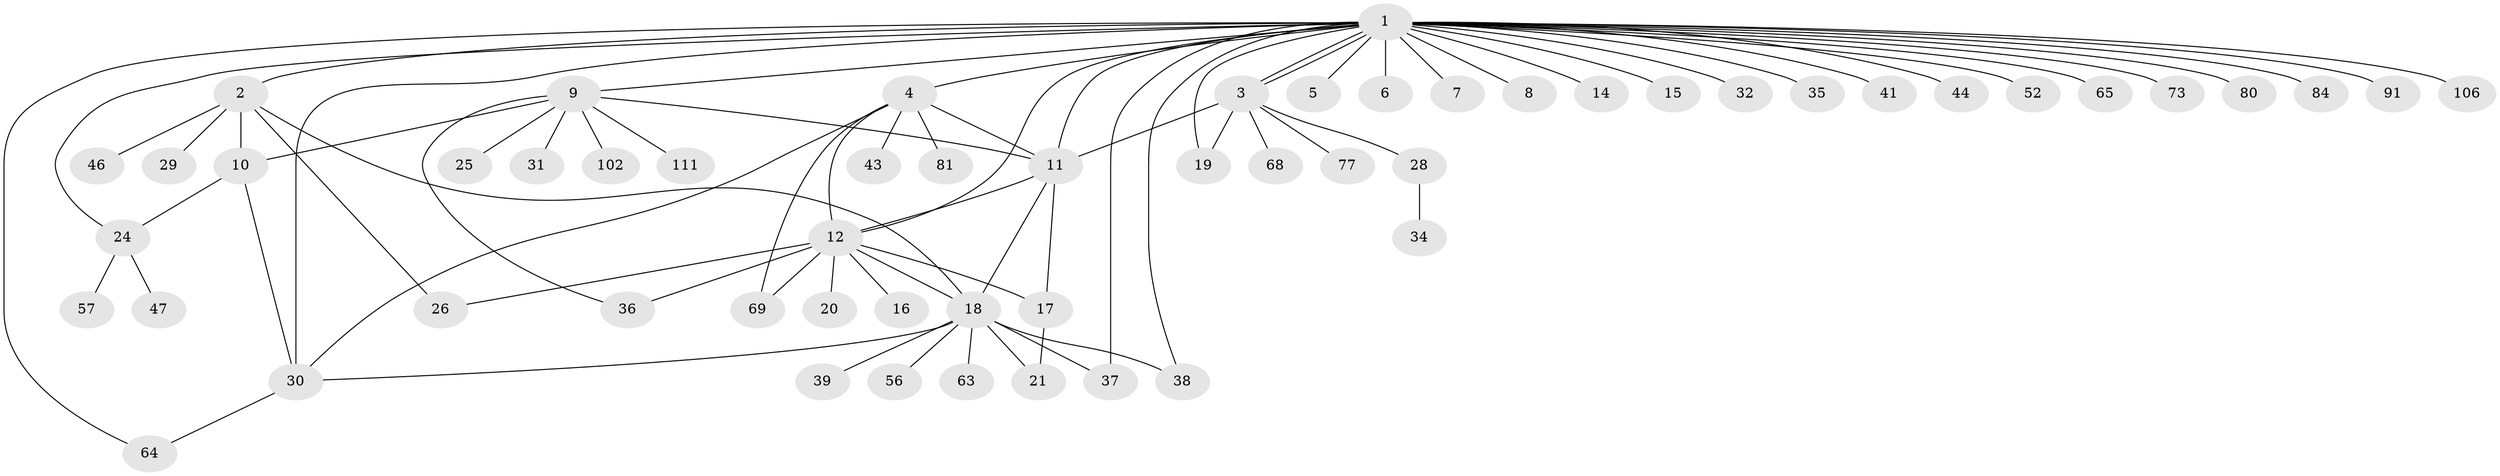 // original degree distribution, {31: 0.008849557522123894, 6: 0.02654867256637168, 7: 0.017699115044247787, 9: 0.008849557522123894, 1: 0.5663716814159292, 2: 0.20353982300884957, 8: 0.008849557522123894, 4: 0.061946902654867256, 12: 0.008849557522123894, 11: 0.008849557522123894, 3: 0.04424778761061947, 5: 0.035398230088495575}
// Generated by graph-tools (version 1.1) at 2025/14/03/09/25 04:14:38]
// undirected, 56 vertices, 77 edges
graph export_dot {
graph [start="1"]
  node [color=gray90,style=filled];
  1;
  2;
  3;
  4 [super="+27"];
  5;
  6;
  7;
  8 [super="+23"];
  9;
  10;
  11 [super="+22+82+100"];
  12 [super="+59+90+110+13+51"];
  14;
  15;
  16;
  17 [super="+70+86+79"];
  18 [super="+48+109+87+33+49"];
  19;
  20;
  21 [super="+103+76"];
  24 [super="+92"];
  25;
  26 [super="+40+108"];
  28;
  29 [super="+60"];
  30 [super="+55+50"];
  31 [super="+104"];
  32;
  34;
  35 [super="+97+54+66"];
  36 [super="+45+101"];
  37;
  38;
  39;
  41;
  43;
  44;
  46;
  47 [super="+75"];
  52 [super="+85"];
  56;
  57;
  63;
  64 [super="+89+96"];
  65;
  68 [super="+107"];
  69 [super="+88"];
  73;
  77;
  80;
  81;
  84;
  91;
  102;
  106;
  111;
  1 -- 2;
  1 -- 3;
  1 -- 3;
  1 -- 4;
  1 -- 5;
  1 -- 6;
  1 -- 7;
  1 -- 8;
  1 -- 9;
  1 -- 11;
  1 -- 12 [weight=2];
  1 -- 14;
  1 -- 15;
  1 -- 19;
  1 -- 24;
  1 -- 32;
  1 -- 35;
  1 -- 37;
  1 -- 38;
  1 -- 41;
  1 -- 44;
  1 -- 52;
  1 -- 64;
  1 -- 65;
  1 -- 73;
  1 -- 80;
  1 -- 84;
  1 -- 91;
  1 -- 106;
  1 -- 30;
  2 -- 10;
  2 -- 26;
  2 -- 29;
  2 -- 46;
  2 -- 18;
  3 -- 19;
  3 -- 28;
  3 -- 68;
  3 -- 77;
  3 -- 11;
  4 -- 43;
  4 -- 69;
  4 -- 81;
  4 -- 12;
  4 -- 11 [weight=2];
  4 -- 30;
  9 -- 10;
  9 -- 11;
  9 -- 25;
  9 -- 31;
  9 -- 36;
  9 -- 102;
  9 -- 111;
  10 -- 24;
  10 -- 30;
  11 -- 17;
  11 -- 18 [weight=2];
  11 -- 12;
  12 -- 16;
  12 -- 17;
  12 -- 18;
  12 -- 20;
  12 -- 36;
  12 -- 69;
  12 -- 26;
  17 -- 21;
  18 -- 21;
  18 -- 38;
  18 -- 39;
  18 -- 56;
  18 -- 63;
  18 -- 30;
  18 -- 37;
  24 -- 47;
  24 -- 57;
  28 -- 34;
  30 -- 64;
}
